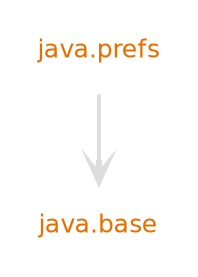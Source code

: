 digraph "java.prefs" {
  nodesep=.5;
  ranksep=0.600000;
  pencolor=transparent;
  node [shape=plaintext, fontcolor="#000000", fontname="DejaVuSans", fontsize=12, margin=".2,.2"];
  edge [penwidth=2, color="#999999", arrowhead=open, arrowsize=1];
  subgraph se {
  "java.base" [fontcolor="#e76f00", group=java];
  "java.prefs" [fontcolor="#e76f00", group=java];
  }
  subgraph jdk {
  }
  "java.prefs" -> "java.base" [color="#dddddd", weight=10];
}
